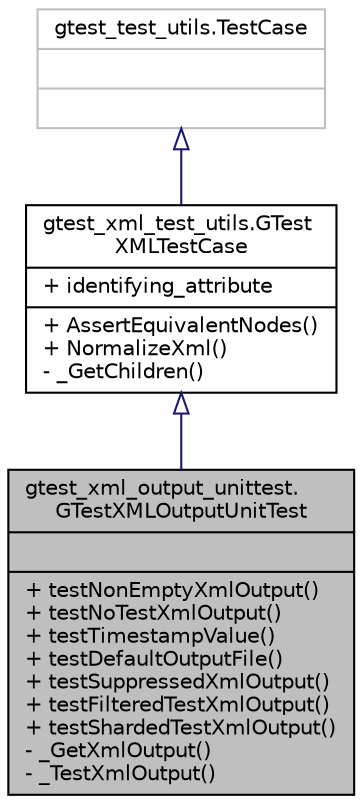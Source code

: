 digraph "gtest_xml_output_unittest.GTestXMLOutputUnitTest"
{
 // LATEX_PDF_SIZE
  bgcolor="transparent";
  edge [fontname="Helvetica",fontsize="10",labelfontname="Helvetica",labelfontsize="10"];
  node [fontname="Helvetica",fontsize="10",shape=record];
  Node1 [label="{gtest_xml_output_unittest.\lGTestXMLOutputUnitTest\n||+ testNonEmptyXmlOutput()\l+ testNoTestXmlOutput()\l+ testTimestampValue()\l+ testDefaultOutputFile()\l+ testSuppressedXmlOutput()\l+ testFilteredTestXmlOutput()\l+ testShardedTestXmlOutput()\l- _GetXmlOutput()\l- _TestXmlOutput()\l}",height=0.2,width=0.4,color="black", fillcolor="grey75", style="filled", fontcolor="black",tooltip=" "];
  Node2 -> Node1 [dir="back",color="midnightblue",fontsize="10",style="solid",arrowtail="onormal",fontname="Helvetica"];
  Node2 [label="{gtest_xml_test_utils.GTest\lXMLTestCase\n|+ identifying_attribute\l|+ AssertEquivalentNodes()\l+ NormalizeXml()\l- _GetChildren()\l}",height=0.2,width=0.4,color="black",URL="$classgtest__xml__test__utils_1_1GTestXMLTestCase.html",tooltip=" "];
  Node3 -> Node2 [dir="back",color="midnightblue",fontsize="10",style="solid",arrowtail="onormal",fontname="Helvetica"];
  Node3 [label="{gtest_test_utils.TestCase\n||}",height=0.2,width=0.4,color="grey75",tooltip=" "];
}
